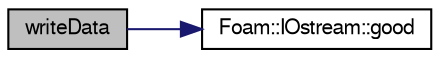 digraph "writeData"
{
  bgcolor="transparent";
  edge [fontname="FreeSans",fontsize="10",labelfontname="FreeSans",labelfontsize="10"];
  node [fontname="FreeSans",fontsize="10",shape=record];
  rankdir="LR";
  Node649 [label="writeData",height=0.2,width=0.4,color="black", fillcolor="grey75", style="filled", fontcolor="black"];
  Node649 -> Node650 [color="midnightblue",fontsize="10",style="solid",fontname="FreeSans"];
  Node650 [label="Foam::IOstream::good",height=0.2,width=0.4,color="black",URL="$a26226.html#abdcc7f96f487faadc7769afcf58fe992",tooltip="Return true if next operation might succeed. "];
}

